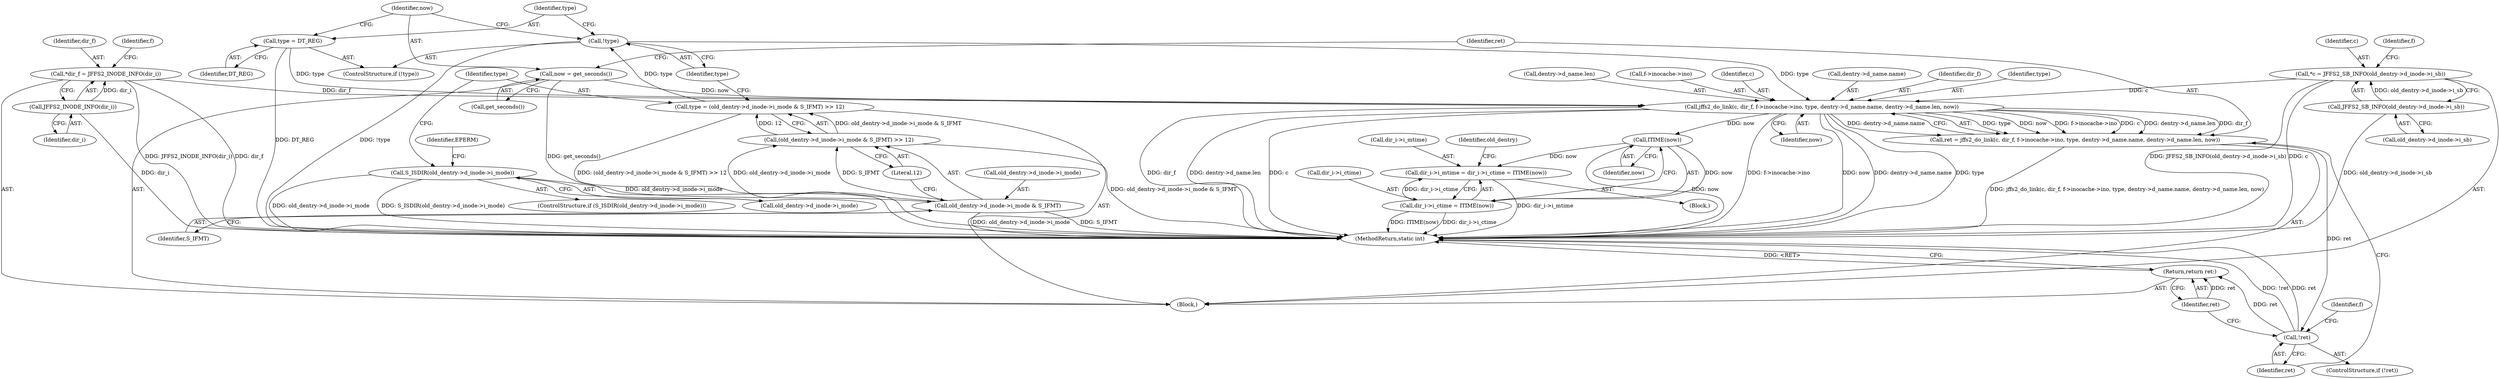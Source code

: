 digraph "0_infradead_9ed437c50d89eabae763dd422579f73fdebf288d_0@pointer" {
"1000363" [label="(Call,jffs2_do_link(c, dir_f, f->inocache->ino, type, dentry->d_name.name, dentry->d_name.len, now))"];
"1000300" [label="(Call,*c = JFFS2_SB_INFO(old_dentry->d_inode->i_sb))"];
"1000302" [label="(Call,JFFS2_SB_INFO(old_dentry->d_inode->i_sb))"];
"1000316" [label="(Call,*dir_f = JFFS2_INODE_INFO(dir_i))"];
"1000318" [label="(Call,JFFS2_INODE_INFO(dir_i))"];
"1000355" [label="(Call,type = DT_REG)"];
"1000353" [label="(Call,!type)"];
"1000341" [label="(Call,type = (old_dentry->d_inode->i_mode & S_IFMT) >> 12)"];
"1000343" [label="(Call,(old_dentry->d_inode->i_mode & S_IFMT) >> 12)"];
"1000344" [label="(Call,old_dentry->d_inode->i_mode & S_IFMT)"];
"1000332" [label="(Call,S_ISDIR(old_dentry->d_inode->i_mode))"];
"1000358" [label="(Call,now = get_seconds())"];
"1000361" [label="(Call,ret = jffs2_do_link(c, dir_f, f->inocache->ino, type, dentry->d_name.name, dentry->d_name.len, now))"];
"1000384" [label="(Call,!ret)"];
"1000431" [label="(Return,return ret;)"];
"1000422" [label="(Call,ITIME(now))"];
"1000414" [label="(Call,dir_i->i_mtime = dir_i->i_ctime = ITIME(now))"];
"1000418" [label="(Call,dir_i->i_ctime = ITIME(now))"];
"1000345" [label="(Call,old_dentry->d_inode->i_mode)"];
"1000383" [label="(ControlStructure,if (!ret))"];
"1000301" [label="(Identifier,c)"];
"1000428" [label="(Identifier,old_dentry)"];
"1000318" [label="(Call,JFFS2_INODE_INFO(dir_i))"];
"1000431" [label="(Return,return ret;)"];
"1000342" [label="(Identifier,type)"];
"1000414" [label="(Call,dir_i->i_mtime = dir_i->i_ctime = ITIME(now))"];
"1000340" [label="(Identifier,EPERM)"];
"1000354" [label="(Identifier,type)"];
"1000343" [label="(Call,(old_dentry->d_inode->i_mode & S_IFMT) >> 12)"];
"1000418" [label="(Call,dir_i->i_ctime = ITIME(now))"];
"1000382" [label="(Identifier,now)"];
"1000360" [label="(Call,get_seconds())"];
"1000317" [label="(Identifier,dir_f)"];
"1000363" [label="(Call,jffs2_do_link(c, dir_f, f->inocache->ino, type, dentry->d_name.name, dentry->d_name.len, now))"];
"1000372" [label="(Call,dentry->d_name.name)"];
"1000319" [label="(Identifier,dir_i)"];
"1000326" [label="(Identifier,f)"];
"1000352" [label="(ControlStructure,if (!type))"];
"1000415" [label="(Call,dir_i->i_mtime)"];
"1000358" [label="(Call,now = get_seconds())"];
"1000359" [label="(Identifier,now)"];
"1000298" [label="(Block,)"];
"1000365" [label="(Identifier,dir_f)"];
"1000310" [label="(Identifier,f)"];
"1000303" [label="(Call,old_dentry->d_inode->i_sb)"];
"1000357" [label="(Identifier,DT_REG)"];
"1000371" [label="(Identifier,type)"];
"1000351" [label="(Literal,12)"];
"1000356" [label="(Identifier,type)"];
"1000423" [label="(Identifier,now)"];
"1000386" [label="(Block,)"];
"1000419" [label="(Call,dir_i->i_ctime)"];
"1000353" [label="(Call,!type)"];
"1000390" [label="(Identifier,f)"];
"1000355" [label="(Call,type = DT_REG)"];
"1000362" [label="(Identifier,ret)"];
"1000384" [label="(Call,!ret)"];
"1000344" [label="(Call,old_dentry->d_inode->i_mode & S_IFMT)"];
"1000377" [label="(Call,dentry->d_name.len)"];
"1000302" [label="(Call,JFFS2_SB_INFO(old_dentry->d_inode->i_sb))"];
"1000361" [label="(Call,ret = jffs2_do_link(c, dir_f, f->inocache->ino, type, dentry->d_name.name, dentry->d_name.len, now))"];
"1000432" [label="(Identifier,ret)"];
"1000350" [label="(Identifier,S_IFMT)"];
"1000366" [label="(Call,f->inocache->ino)"];
"1000316" [label="(Call,*dir_f = JFFS2_INODE_INFO(dir_i))"];
"1000341" [label="(Call,type = (old_dentry->d_inode->i_mode & S_IFMT) >> 12)"];
"1000484" [label="(MethodReturn,static int)"];
"1000385" [label="(Identifier,ret)"];
"1000300" [label="(Call,*c = JFFS2_SB_INFO(old_dentry->d_inode->i_sb))"];
"1000331" [label="(ControlStructure,if (S_ISDIR(old_dentry->d_inode->i_mode)))"];
"1000332" [label="(Call,S_ISDIR(old_dentry->d_inode->i_mode))"];
"1000333" [label="(Call,old_dentry->d_inode->i_mode)"];
"1000364" [label="(Identifier,c)"];
"1000422" [label="(Call,ITIME(now))"];
"1000363" -> "1000361"  [label="AST: "];
"1000363" -> "1000382"  [label="CFG: "];
"1000364" -> "1000363"  [label="AST: "];
"1000365" -> "1000363"  [label="AST: "];
"1000366" -> "1000363"  [label="AST: "];
"1000371" -> "1000363"  [label="AST: "];
"1000372" -> "1000363"  [label="AST: "];
"1000377" -> "1000363"  [label="AST: "];
"1000382" -> "1000363"  [label="AST: "];
"1000361" -> "1000363"  [label="CFG: "];
"1000363" -> "1000484"  [label="DDG: dir_f"];
"1000363" -> "1000484"  [label="DDG: dentry->d_name.len"];
"1000363" -> "1000484"  [label="DDG: c"];
"1000363" -> "1000484"  [label="DDG: f->inocache->ino"];
"1000363" -> "1000484"  [label="DDG: now"];
"1000363" -> "1000484"  [label="DDG: dentry->d_name.name"];
"1000363" -> "1000484"  [label="DDG: type"];
"1000363" -> "1000361"  [label="DDG: type"];
"1000363" -> "1000361"  [label="DDG: now"];
"1000363" -> "1000361"  [label="DDG: f->inocache->ino"];
"1000363" -> "1000361"  [label="DDG: c"];
"1000363" -> "1000361"  [label="DDG: dentry->d_name.len"];
"1000363" -> "1000361"  [label="DDG: dir_f"];
"1000363" -> "1000361"  [label="DDG: dentry->d_name.name"];
"1000300" -> "1000363"  [label="DDG: c"];
"1000316" -> "1000363"  [label="DDG: dir_f"];
"1000355" -> "1000363"  [label="DDG: type"];
"1000353" -> "1000363"  [label="DDG: type"];
"1000358" -> "1000363"  [label="DDG: now"];
"1000363" -> "1000422"  [label="DDG: now"];
"1000300" -> "1000298"  [label="AST: "];
"1000300" -> "1000302"  [label="CFG: "];
"1000301" -> "1000300"  [label="AST: "];
"1000302" -> "1000300"  [label="AST: "];
"1000310" -> "1000300"  [label="CFG: "];
"1000300" -> "1000484"  [label="DDG: c"];
"1000300" -> "1000484"  [label="DDG: JFFS2_SB_INFO(old_dentry->d_inode->i_sb)"];
"1000302" -> "1000300"  [label="DDG: old_dentry->d_inode->i_sb"];
"1000302" -> "1000303"  [label="CFG: "];
"1000303" -> "1000302"  [label="AST: "];
"1000302" -> "1000484"  [label="DDG: old_dentry->d_inode->i_sb"];
"1000316" -> "1000298"  [label="AST: "];
"1000316" -> "1000318"  [label="CFG: "];
"1000317" -> "1000316"  [label="AST: "];
"1000318" -> "1000316"  [label="AST: "];
"1000326" -> "1000316"  [label="CFG: "];
"1000316" -> "1000484"  [label="DDG: JFFS2_INODE_INFO(dir_i)"];
"1000316" -> "1000484"  [label="DDG: dir_f"];
"1000318" -> "1000316"  [label="DDG: dir_i"];
"1000318" -> "1000319"  [label="CFG: "];
"1000319" -> "1000318"  [label="AST: "];
"1000318" -> "1000484"  [label="DDG: dir_i"];
"1000355" -> "1000352"  [label="AST: "];
"1000355" -> "1000357"  [label="CFG: "];
"1000356" -> "1000355"  [label="AST: "];
"1000357" -> "1000355"  [label="AST: "];
"1000359" -> "1000355"  [label="CFG: "];
"1000355" -> "1000484"  [label="DDG: DT_REG"];
"1000353" -> "1000352"  [label="AST: "];
"1000353" -> "1000354"  [label="CFG: "];
"1000354" -> "1000353"  [label="AST: "];
"1000356" -> "1000353"  [label="CFG: "];
"1000359" -> "1000353"  [label="CFG: "];
"1000353" -> "1000484"  [label="DDG: !type"];
"1000341" -> "1000353"  [label="DDG: type"];
"1000341" -> "1000298"  [label="AST: "];
"1000341" -> "1000343"  [label="CFG: "];
"1000342" -> "1000341"  [label="AST: "];
"1000343" -> "1000341"  [label="AST: "];
"1000354" -> "1000341"  [label="CFG: "];
"1000341" -> "1000484"  [label="DDG: (old_dentry->d_inode->i_mode & S_IFMT) >> 12"];
"1000343" -> "1000341"  [label="DDG: old_dentry->d_inode->i_mode & S_IFMT"];
"1000343" -> "1000341"  [label="DDG: 12"];
"1000343" -> "1000351"  [label="CFG: "];
"1000344" -> "1000343"  [label="AST: "];
"1000351" -> "1000343"  [label="AST: "];
"1000343" -> "1000484"  [label="DDG: old_dentry->d_inode->i_mode & S_IFMT"];
"1000344" -> "1000343"  [label="DDG: old_dentry->d_inode->i_mode"];
"1000344" -> "1000343"  [label="DDG: S_IFMT"];
"1000344" -> "1000350"  [label="CFG: "];
"1000345" -> "1000344"  [label="AST: "];
"1000350" -> "1000344"  [label="AST: "];
"1000351" -> "1000344"  [label="CFG: "];
"1000344" -> "1000484"  [label="DDG: S_IFMT"];
"1000344" -> "1000484"  [label="DDG: old_dentry->d_inode->i_mode"];
"1000332" -> "1000344"  [label="DDG: old_dentry->d_inode->i_mode"];
"1000332" -> "1000331"  [label="AST: "];
"1000332" -> "1000333"  [label="CFG: "];
"1000333" -> "1000332"  [label="AST: "];
"1000340" -> "1000332"  [label="CFG: "];
"1000342" -> "1000332"  [label="CFG: "];
"1000332" -> "1000484"  [label="DDG: old_dentry->d_inode->i_mode"];
"1000332" -> "1000484"  [label="DDG: S_ISDIR(old_dentry->d_inode->i_mode)"];
"1000358" -> "1000298"  [label="AST: "];
"1000358" -> "1000360"  [label="CFG: "];
"1000359" -> "1000358"  [label="AST: "];
"1000360" -> "1000358"  [label="AST: "];
"1000362" -> "1000358"  [label="CFG: "];
"1000358" -> "1000484"  [label="DDG: get_seconds()"];
"1000361" -> "1000298"  [label="AST: "];
"1000362" -> "1000361"  [label="AST: "];
"1000385" -> "1000361"  [label="CFG: "];
"1000361" -> "1000484"  [label="DDG: jffs2_do_link(c, dir_f, f->inocache->ino, type, dentry->d_name.name, dentry->d_name.len, now)"];
"1000361" -> "1000384"  [label="DDG: ret"];
"1000384" -> "1000383"  [label="AST: "];
"1000384" -> "1000385"  [label="CFG: "];
"1000385" -> "1000384"  [label="AST: "];
"1000390" -> "1000384"  [label="CFG: "];
"1000432" -> "1000384"  [label="CFG: "];
"1000384" -> "1000484"  [label="DDG: !ret"];
"1000384" -> "1000484"  [label="DDG: ret"];
"1000384" -> "1000431"  [label="DDG: ret"];
"1000431" -> "1000298"  [label="AST: "];
"1000431" -> "1000432"  [label="CFG: "];
"1000432" -> "1000431"  [label="AST: "];
"1000484" -> "1000431"  [label="CFG: "];
"1000431" -> "1000484"  [label="DDG: <RET>"];
"1000432" -> "1000431"  [label="DDG: ret"];
"1000422" -> "1000418"  [label="AST: "];
"1000422" -> "1000423"  [label="CFG: "];
"1000423" -> "1000422"  [label="AST: "];
"1000418" -> "1000422"  [label="CFG: "];
"1000422" -> "1000484"  [label="DDG: now"];
"1000422" -> "1000414"  [label="DDG: now"];
"1000422" -> "1000418"  [label="DDG: now"];
"1000414" -> "1000386"  [label="AST: "];
"1000414" -> "1000418"  [label="CFG: "];
"1000415" -> "1000414"  [label="AST: "];
"1000418" -> "1000414"  [label="AST: "];
"1000428" -> "1000414"  [label="CFG: "];
"1000414" -> "1000484"  [label="DDG: dir_i->i_mtime"];
"1000418" -> "1000414"  [label="DDG: dir_i->i_ctime"];
"1000419" -> "1000418"  [label="AST: "];
"1000418" -> "1000484"  [label="DDG: ITIME(now)"];
"1000418" -> "1000484"  [label="DDG: dir_i->i_ctime"];
}
